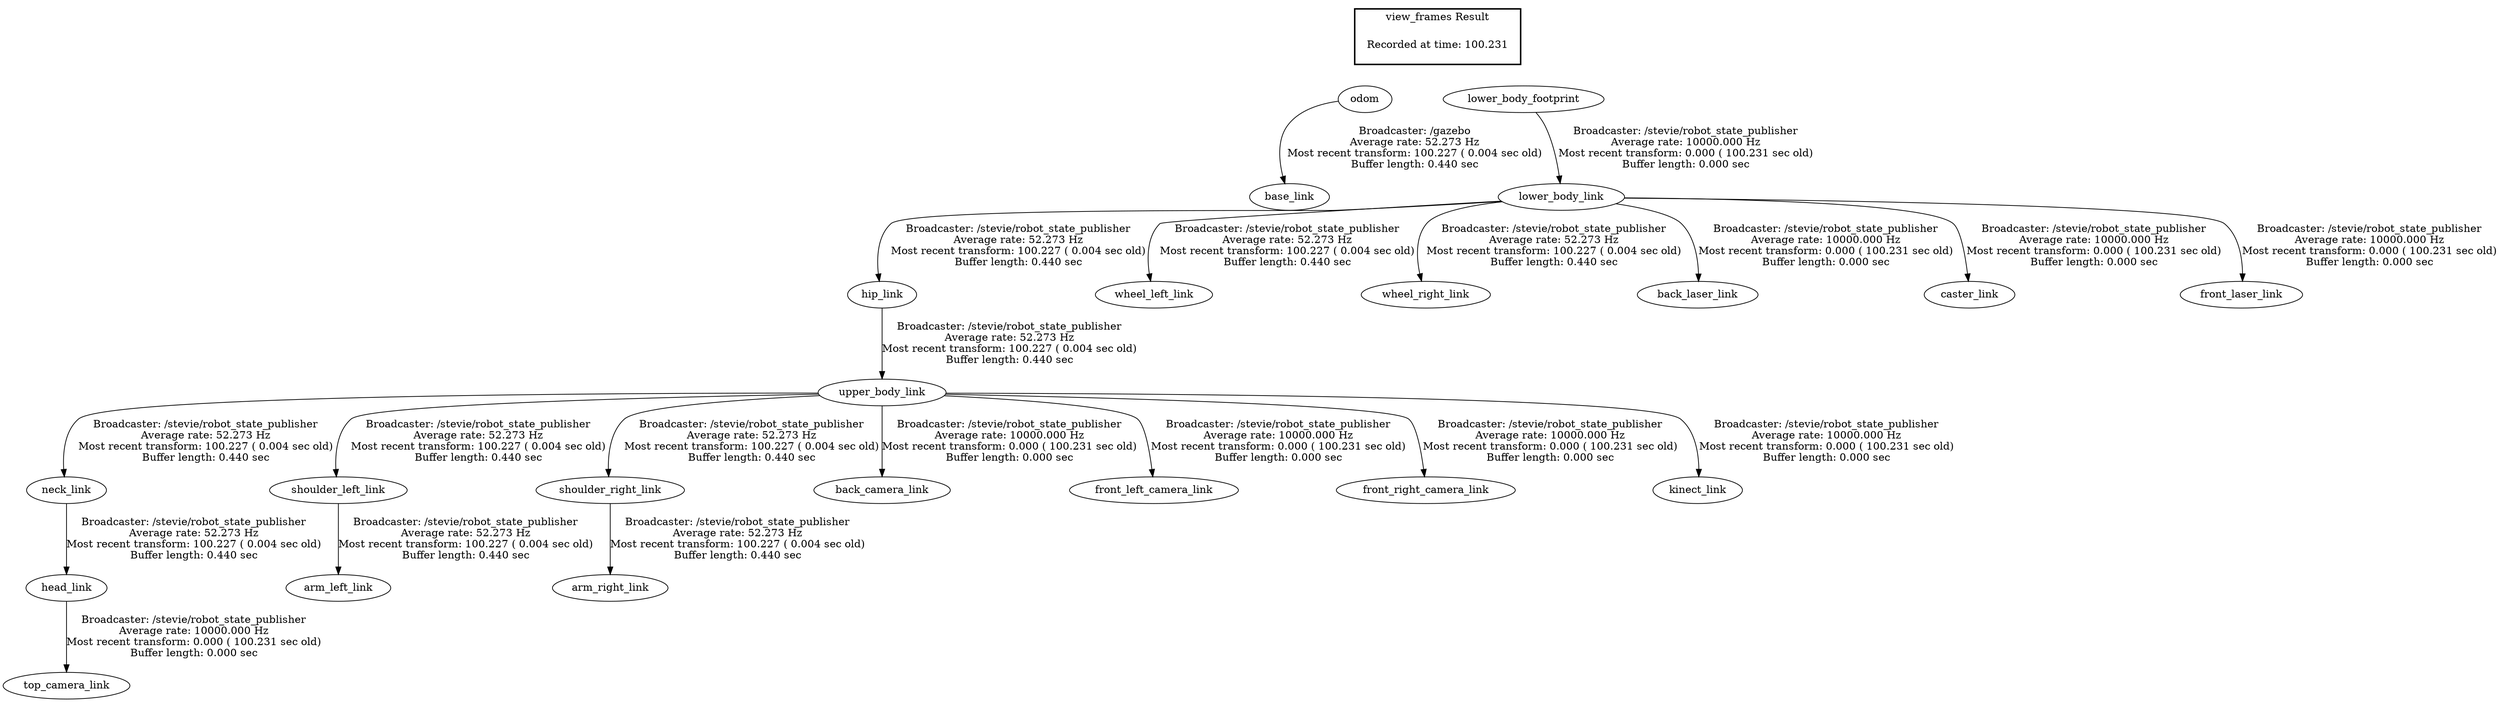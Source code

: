digraph G {
"odom" -> "base_link"[label="Broadcaster: /gazebo\nAverage rate: 52.273 Hz\nMost recent transform: 100.227 ( 0.004 sec old)\nBuffer length: 0.440 sec\n"];
"hip_link" -> "upper_body_link"[label="Broadcaster: /stevie/robot_state_publisher\nAverage rate: 52.273 Hz\nMost recent transform: 100.227 ( 0.004 sec old)\nBuffer length: 0.440 sec\n"];
"lower_body_link" -> "hip_link"[label="Broadcaster: /stevie/robot_state_publisher\nAverage rate: 52.273 Hz\nMost recent transform: 100.227 ( 0.004 sec old)\nBuffer length: 0.440 sec\n"];
"lower_body_footprint" -> "lower_body_link"[label="Broadcaster: /stevie/robot_state_publisher\nAverage rate: 10000.000 Hz\nMost recent transform: 0.000 ( 100.231 sec old)\nBuffer length: 0.000 sec\n"];
"neck_link" -> "head_link"[label="Broadcaster: /stevie/robot_state_publisher\nAverage rate: 52.273 Hz\nMost recent transform: 100.227 ( 0.004 sec old)\nBuffer length: 0.440 sec\n"];
"upper_body_link" -> "neck_link"[label="Broadcaster: /stevie/robot_state_publisher\nAverage rate: 52.273 Hz\nMost recent transform: 100.227 ( 0.004 sec old)\nBuffer length: 0.440 sec\n"];
"shoulder_left_link" -> "arm_left_link"[label="Broadcaster: /stevie/robot_state_publisher\nAverage rate: 52.273 Hz\nMost recent transform: 100.227 ( 0.004 sec old)\nBuffer length: 0.440 sec\n"];
"upper_body_link" -> "shoulder_left_link"[label="Broadcaster: /stevie/robot_state_publisher\nAverage rate: 52.273 Hz\nMost recent transform: 100.227 ( 0.004 sec old)\nBuffer length: 0.440 sec\n"];
"shoulder_right_link" -> "arm_right_link"[label="Broadcaster: /stevie/robot_state_publisher\nAverage rate: 52.273 Hz\nMost recent transform: 100.227 ( 0.004 sec old)\nBuffer length: 0.440 sec\n"];
"upper_body_link" -> "shoulder_right_link"[label="Broadcaster: /stevie/robot_state_publisher\nAverage rate: 52.273 Hz\nMost recent transform: 100.227 ( 0.004 sec old)\nBuffer length: 0.440 sec\n"];
"lower_body_link" -> "wheel_left_link"[label="Broadcaster: /stevie/robot_state_publisher\nAverage rate: 52.273 Hz\nMost recent transform: 100.227 ( 0.004 sec old)\nBuffer length: 0.440 sec\n"];
"lower_body_link" -> "wheel_right_link"[label="Broadcaster: /stevie/robot_state_publisher\nAverage rate: 52.273 Hz\nMost recent transform: 100.227 ( 0.004 sec old)\nBuffer length: 0.440 sec\n"];
"upper_body_link" -> "back_camera_link"[label="Broadcaster: /stevie/robot_state_publisher\nAverage rate: 10000.000 Hz\nMost recent transform: 0.000 ( 100.231 sec old)\nBuffer length: 0.000 sec\n"];
"lower_body_link" -> "back_laser_link"[label="Broadcaster: /stevie/robot_state_publisher\nAverage rate: 10000.000 Hz\nMost recent transform: 0.000 ( 100.231 sec old)\nBuffer length: 0.000 sec\n"];
"lower_body_link" -> "caster_link"[label="Broadcaster: /stevie/robot_state_publisher\nAverage rate: 10000.000 Hz\nMost recent transform: 0.000 ( 100.231 sec old)\nBuffer length: 0.000 sec\n"];
"lower_body_link" -> "front_laser_link"[label="Broadcaster: /stevie/robot_state_publisher\nAverage rate: 10000.000 Hz\nMost recent transform: 0.000 ( 100.231 sec old)\nBuffer length: 0.000 sec\n"];
"upper_body_link" -> "front_left_camera_link"[label="Broadcaster: /stevie/robot_state_publisher\nAverage rate: 10000.000 Hz\nMost recent transform: 0.000 ( 100.231 sec old)\nBuffer length: 0.000 sec\n"];
"upper_body_link" -> "front_right_camera_link"[label="Broadcaster: /stevie/robot_state_publisher\nAverage rate: 10000.000 Hz\nMost recent transform: 0.000 ( 100.231 sec old)\nBuffer length: 0.000 sec\n"];
"upper_body_link" -> "kinect_link"[label="Broadcaster: /stevie/robot_state_publisher\nAverage rate: 10000.000 Hz\nMost recent transform: 0.000 ( 100.231 sec old)\nBuffer length: 0.000 sec\n"];
"head_link" -> "top_camera_link"[label="Broadcaster: /stevie/robot_state_publisher\nAverage rate: 10000.000 Hz\nMost recent transform: 0.000 ( 100.231 sec old)\nBuffer length: 0.000 sec\n"];
edge [style=invis];
 subgraph cluster_legend { style=bold; color=black; label ="view_frames Result";
"Recorded at time: 100.231"[ shape=plaintext ] ;
 }->"odom";
edge [style=invis];
 subgraph cluster_legend { style=bold; color=black; label ="view_frames Result";
"Recorded at time: 100.231"[ shape=plaintext ] ;
 }->"lower_body_footprint";
}